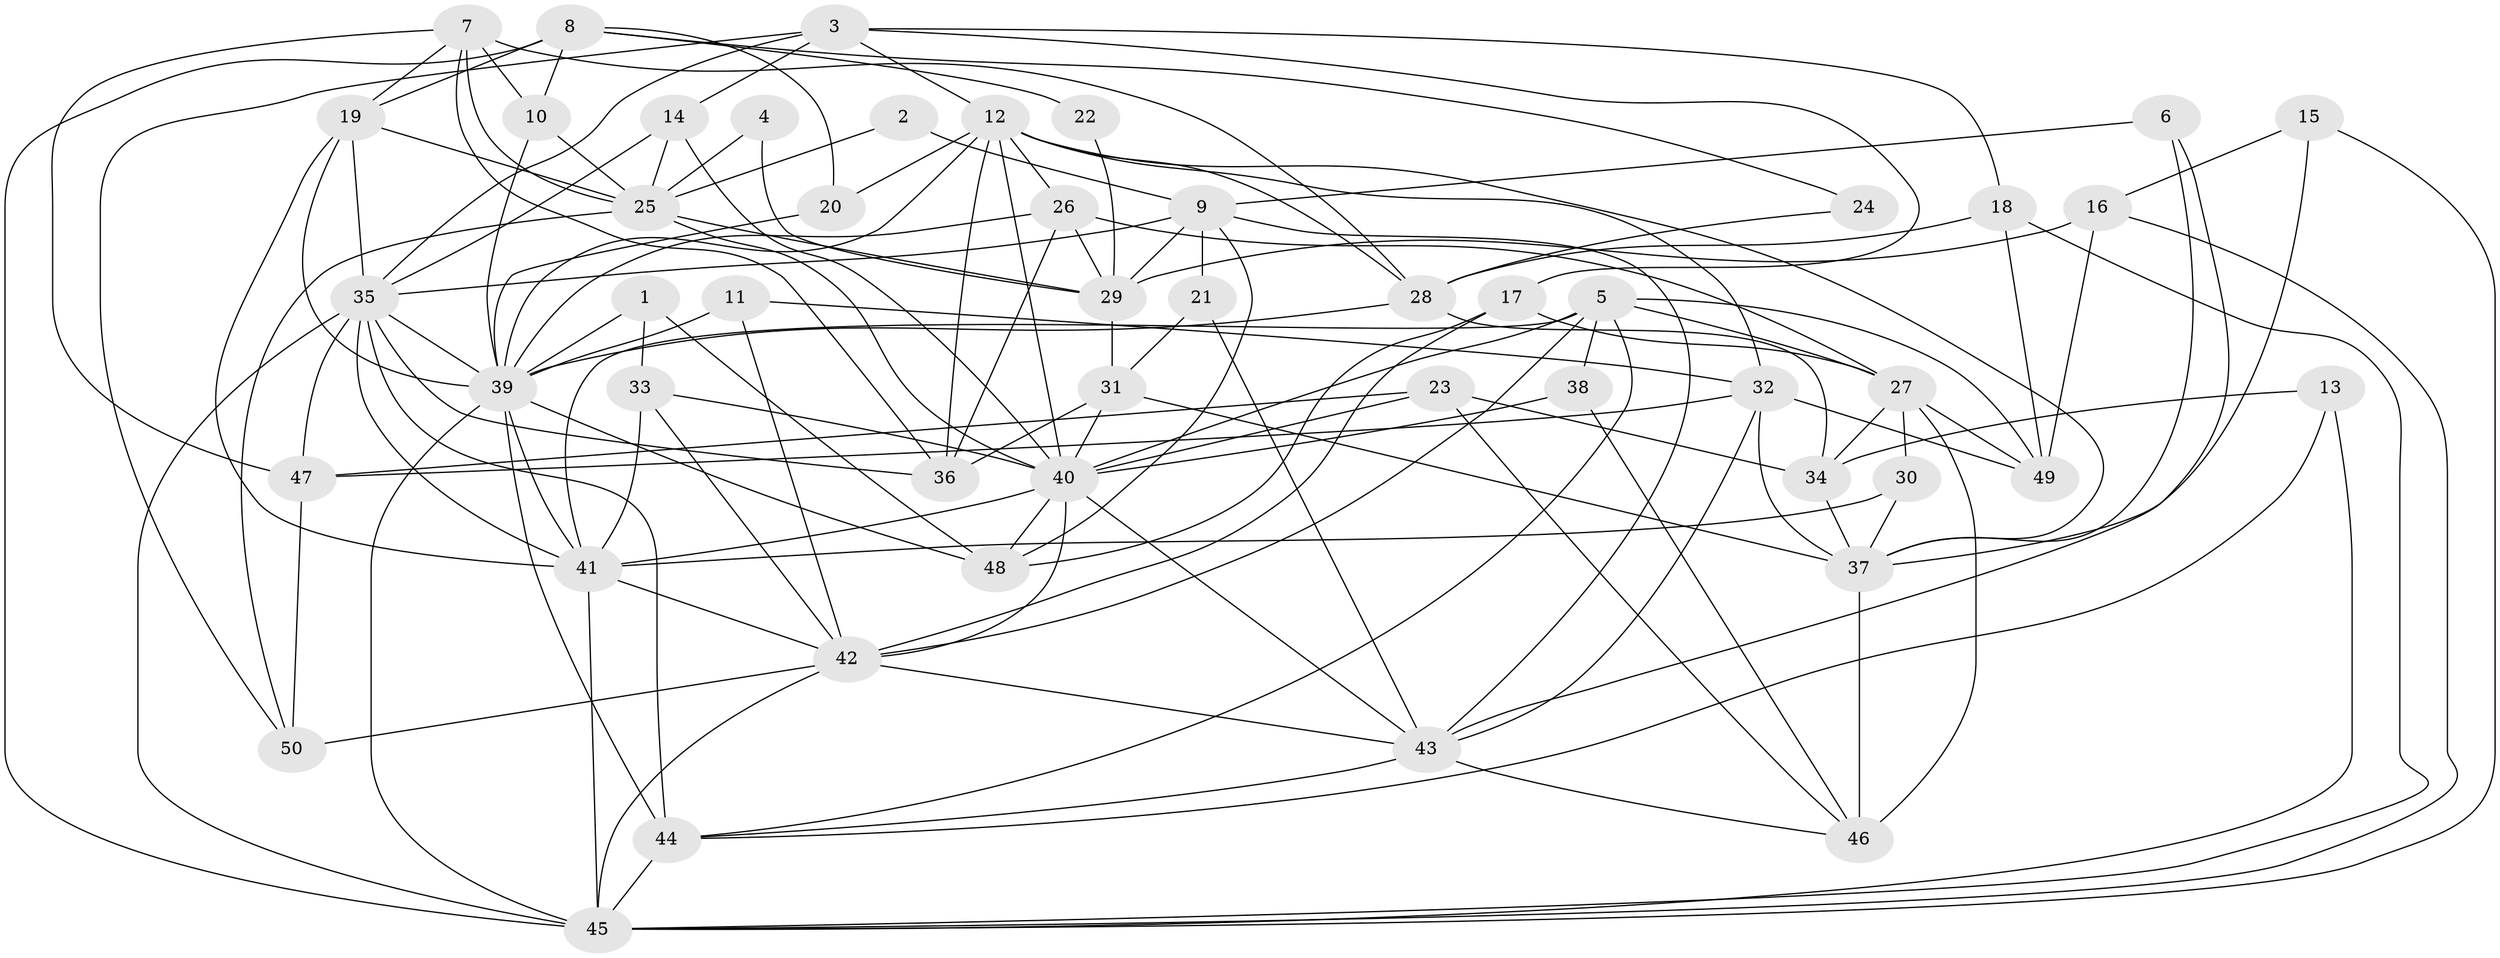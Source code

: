 // original degree distribution, {4: 0.2727272727272727, 2: 0.10101010101010101, 5: 0.1717171717171717, 3: 0.32323232323232326, 6: 0.0707070707070707, 7: 0.050505050505050504, 10: 0.010101010101010102}
// Generated by graph-tools (version 1.1) at 2025/26/03/09/25 03:26:10]
// undirected, 50 vertices, 137 edges
graph export_dot {
graph [start="1"]
  node [color=gray90,style=filled];
  1;
  2;
  3;
  4;
  5;
  6;
  7;
  8;
  9;
  10;
  11;
  12;
  13;
  14;
  15;
  16;
  17;
  18;
  19;
  20;
  21;
  22;
  23;
  24;
  25;
  26;
  27;
  28;
  29;
  30;
  31;
  32;
  33;
  34;
  35;
  36;
  37;
  38;
  39;
  40;
  41;
  42;
  43;
  44;
  45;
  46;
  47;
  48;
  49;
  50;
  1 -- 33 [weight=1.0];
  1 -- 39 [weight=1.0];
  1 -- 48 [weight=1.0];
  2 -- 9 [weight=1.0];
  2 -- 25 [weight=1.0];
  3 -- 12 [weight=1.0];
  3 -- 14 [weight=1.0];
  3 -- 17 [weight=1.0];
  3 -- 18 [weight=1.0];
  3 -- 35 [weight=1.0];
  3 -- 50 [weight=1.0];
  4 -- 25 [weight=1.0];
  4 -- 29 [weight=1.0];
  5 -- 27 [weight=1.0];
  5 -- 38 [weight=1.0];
  5 -- 40 [weight=1.0];
  5 -- 41 [weight=1.0];
  5 -- 42 [weight=1.0];
  5 -- 44 [weight=1.0];
  5 -- 49 [weight=1.0];
  6 -- 9 [weight=1.0];
  6 -- 37 [weight=1.0];
  6 -- 43 [weight=1.0];
  7 -- 10 [weight=2.0];
  7 -- 19 [weight=1.0];
  7 -- 25 [weight=1.0];
  7 -- 28 [weight=1.0];
  7 -- 36 [weight=1.0];
  7 -- 47 [weight=1.0];
  8 -- 10 [weight=1.0];
  8 -- 19 [weight=1.0];
  8 -- 20 [weight=1.0];
  8 -- 22 [weight=2.0];
  8 -- 24 [weight=1.0];
  8 -- 45 [weight=2.0];
  9 -- 21 [weight=1.0];
  9 -- 29 [weight=1.0];
  9 -- 35 [weight=1.0];
  9 -- 43 [weight=1.0];
  9 -- 48 [weight=1.0];
  10 -- 25 [weight=1.0];
  10 -- 39 [weight=1.0];
  11 -- 32 [weight=1.0];
  11 -- 39 [weight=1.0];
  11 -- 42 [weight=1.0];
  12 -- 20 [weight=1.0];
  12 -- 26 [weight=1.0];
  12 -- 28 [weight=1.0];
  12 -- 32 [weight=1.0];
  12 -- 36 [weight=1.0];
  12 -- 37 [weight=2.0];
  12 -- 39 [weight=1.0];
  12 -- 40 [weight=1.0];
  13 -- 34 [weight=1.0];
  13 -- 44 [weight=1.0];
  13 -- 45 [weight=1.0];
  14 -- 25 [weight=1.0];
  14 -- 35 [weight=1.0];
  14 -- 40 [weight=1.0];
  15 -- 16 [weight=1.0];
  15 -- 37 [weight=1.0];
  15 -- 45 [weight=1.0];
  16 -- 29 [weight=1.0];
  16 -- 45 [weight=1.0];
  16 -- 49 [weight=1.0];
  17 -- 27 [weight=1.0];
  17 -- 42 [weight=1.0];
  17 -- 48 [weight=1.0];
  18 -- 28 [weight=1.0];
  18 -- 45 [weight=1.0];
  18 -- 49 [weight=1.0];
  19 -- 25 [weight=1.0];
  19 -- 35 [weight=1.0];
  19 -- 39 [weight=1.0];
  19 -- 41 [weight=1.0];
  20 -- 39 [weight=1.0];
  21 -- 31 [weight=1.0];
  21 -- 43 [weight=1.0];
  22 -- 29 [weight=1.0];
  23 -- 34 [weight=1.0];
  23 -- 40 [weight=1.0];
  23 -- 46 [weight=1.0];
  23 -- 47 [weight=1.0];
  24 -- 28 [weight=1.0];
  25 -- 29 [weight=1.0];
  25 -- 40 [weight=1.0];
  25 -- 50 [weight=1.0];
  26 -- 27 [weight=1.0];
  26 -- 29 [weight=1.0];
  26 -- 36 [weight=1.0];
  26 -- 39 [weight=1.0];
  27 -- 30 [weight=1.0];
  27 -- 34 [weight=1.0];
  27 -- 46 [weight=1.0];
  27 -- 49 [weight=1.0];
  28 -- 34 [weight=2.0];
  28 -- 39 [weight=1.0];
  29 -- 31 [weight=1.0];
  30 -- 37 [weight=1.0];
  30 -- 41 [weight=1.0];
  31 -- 36 [weight=2.0];
  31 -- 37 [weight=1.0];
  31 -- 40 [weight=2.0];
  32 -- 37 [weight=1.0];
  32 -- 43 [weight=1.0];
  32 -- 47 [weight=1.0];
  32 -- 49 [weight=1.0];
  33 -- 40 [weight=1.0];
  33 -- 41 [weight=1.0];
  33 -- 42 [weight=1.0];
  34 -- 37 [weight=1.0];
  35 -- 36 [weight=1.0];
  35 -- 39 [weight=1.0];
  35 -- 41 [weight=1.0];
  35 -- 44 [weight=1.0];
  35 -- 45 [weight=1.0];
  35 -- 47 [weight=1.0];
  37 -- 46 [weight=3.0];
  38 -- 40 [weight=1.0];
  38 -- 46 [weight=1.0];
  39 -- 41 [weight=1.0];
  39 -- 44 [weight=1.0];
  39 -- 45 [weight=2.0];
  39 -- 48 [weight=1.0];
  40 -- 41 [weight=1.0];
  40 -- 42 [weight=1.0];
  40 -- 43 [weight=1.0];
  40 -- 48 [weight=1.0];
  41 -- 42 [weight=1.0];
  41 -- 45 [weight=1.0];
  42 -- 43 [weight=1.0];
  42 -- 45 [weight=1.0];
  42 -- 50 [weight=1.0];
  43 -- 44 [weight=1.0];
  43 -- 46 [weight=1.0];
  44 -- 45 [weight=2.0];
  47 -- 50 [weight=1.0];
}
